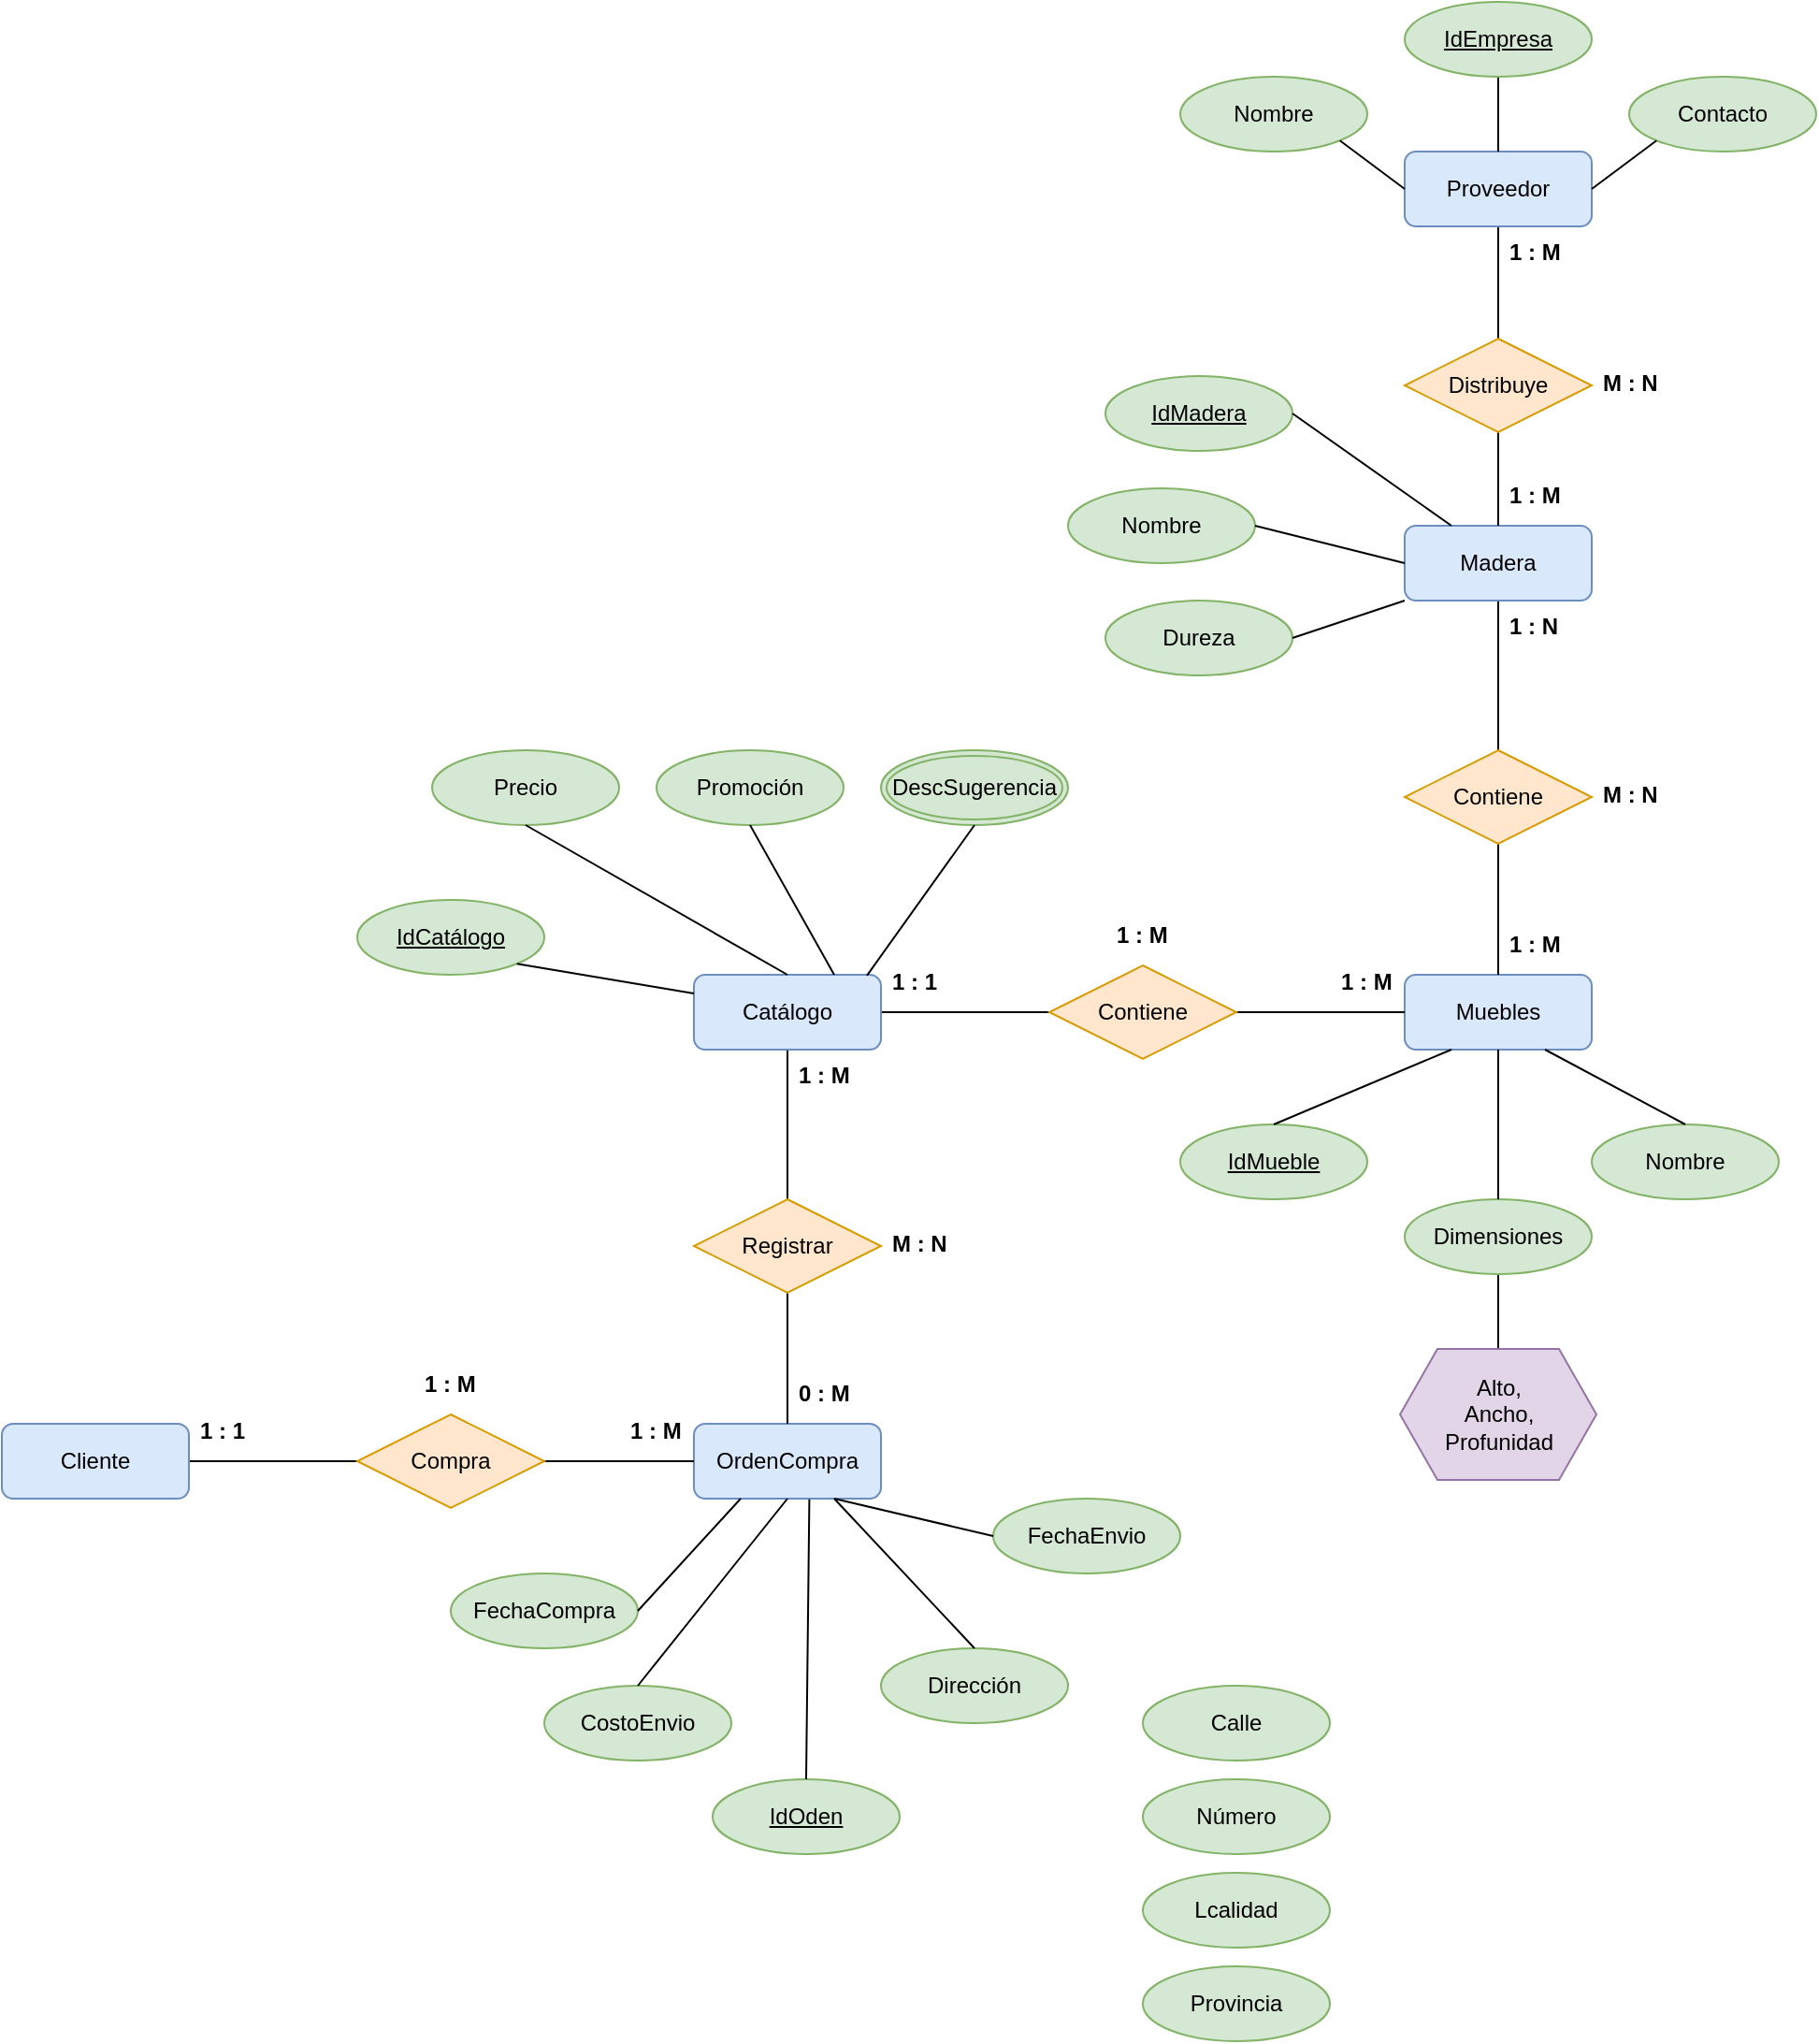 <mxfile version="24.2.5" type="github">
  <diagram name="Página-1" id="hR9pUqVtUt8uoQrfLuzN">
    <mxGraphModel dx="1616" dy="500" grid="1" gridSize="10" guides="1" tooltips="1" connect="1" arrows="1" fold="1" page="1" pageScale="1" pageWidth="827" pageHeight="1169" math="0" shadow="0">
      <root>
        <mxCell id="0" />
        <mxCell id="1" parent="0" />
        <mxCell id="LnQoIK6ZbdIod05Vmi34-1" value="Muebles" style="whiteSpace=wrap;html=1;align=center;fillColor=#dae8fc;strokeColor=#6c8ebf;rounded=1;" vertex="1" parent="1">
          <mxGeometry x="580" y="680" width="100" height="40" as="geometry" />
        </mxCell>
        <mxCell id="LnQoIK6ZbdIod05Vmi34-7" style="edgeStyle=orthogonalEdgeStyle;rounded=0;orthogonalLoop=1;jettySize=auto;html=1;entryX=0.5;entryY=0;entryDx=0;entryDy=0;endArrow=none;endFill=0;" edge="1" parent="1" source="LnQoIK6ZbdIod05Vmi34-2" target="LnQoIK6ZbdIod05Vmi34-6">
          <mxGeometry relative="1" as="geometry" />
        </mxCell>
        <mxCell id="LnQoIK6ZbdIod05Vmi34-2" value="Madera" style="whiteSpace=wrap;html=1;align=center;fillColor=#dae8fc;strokeColor=#6c8ebf;rounded=1;" vertex="1" parent="1">
          <mxGeometry x="580" y="440" width="100" height="40" as="geometry" />
        </mxCell>
        <mxCell id="LnQoIK6ZbdIod05Vmi34-36" style="edgeStyle=orthogonalEdgeStyle;rounded=0;orthogonalLoop=1;jettySize=auto;html=1;entryX=0;entryY=0.5;entryDx=0;entryDy=0;endArrow=none;endFill=0;" edge="1" parent="1" source="LnQoIK6ZbdIod05Vmi34-3" target="LnQoIK6ZbdIod05Vmi34-33">
          <mxGeometry relative="1" as="geometry" />
        </mxCell>
        <mxCell id="LnQoIK6ZbdIod05Vmi34-3" value="Cliente" style="whiteSpace=wrap;html=1;align=center;fillColor=#dae8fc;strokeColor=#6c8ebf;rounded=1;" vertex="1" parent="1">
          <mxGeometry x="-170" y="920" width="100" height="40" as="geometry" />
        </mxCell>
        <mxCell id="LnQoIK6ZbdIod05Vmi34-4" value="OrdenCompra" style="whiteSpace=wrap;html=1;align=center;fillColor=#dae8fc;strokeColor=#6c8ebf;rounded=1;" vertex="1" parent="1">
          <mxGeometry x="200" y="920" width="100" height="40" as="geometry" />
        </mxCell>
        <mxCell id="LnQoIK6ZbdIod05Vmi34-20" style="edgeStyle=orthogonalEdgeStyle;rounded=0;orthogonalLoop=1;jettySize=auto;html=1;entryX=0;entryY=0.5;entryDx=0;entryDy=0;endArrow=none;endFill=0;" edge="1" parent="1" source="LnQoIK6ZbdIod05Vmi34-5" target="LnQoIK6ZbdIod05Vmi34-19">
          <mxGeometry relative="1" as="geometry" />
        </mxCell>
        <mxCell id="LnQoIK6ZbdIod05Vmi34-28" style="edgeStyle=orthogonalEdgeStyle;rounded=0;orthogonalLoop=1;jettySize=auto;html=1;entryX=0.5;entryY=0;entryDx=0;entryDy=0;endArrow=none;endFill=0;" edge="1" parent="1" source="LnQoIK6ZbdIod05Vmi34-5" target="LnQoIK6ZbdIod05Vmi34-27">
          <mxGeometry relative="1" as="geometry" />
        </mxCell>
        <mxCell id="LnQoIK6ZbdIod05Vmi34-5" value="Catálogo" style="whiteSpace=wrap;html=1;align=center;fillColor=#dae8fc;strokeColor=#6c8ebf;rounded=1;" vertex="1" parent="1">
          <mxGeometry x="200" y="680" width="100" height="40" as="geometry" />
        </mxCell>
        <mxCell id="LnQoIK6ZbdIod05Vmi34-8" style="edgeStyle=orthogonalEdgeStyle;rounded=0;orthogonalLoop=1;jettySize=auto;html=1;endArrow=none;endFill=0;" edge="1" parent="1" source="LnQoIK6ZbdIod05Vmi34-6" target="LnQoIK6ZbdIod05Vmi34-1">
          <mxGeometry relative="1" as="geometry" />
        </mxCell>
        <mxCell id="LnQoIK6ZbdIod05Vmi34-6" value="Contiene" style="shape=rhombus;perimeter=rhombusPerimeter;whiteSpace=wrap;html=1;align=center;fillColor=#ffe6cc;strokeColor=#d79b00;" vertex="1" parent="1">
          <mxGeometry x="580" y="560" width="100" height="50" as="geometry" />
        </mxCell>
        <mxCell id="LnQoIK6ZbdIod05Vmi34-9" value="M : N" style="text;strokeColor=none;fillColor=none;spacingLeft=4;spacingRight=4;overflow=hidden;rotatable=0;points=[[0,0.5],[1,0.5]];portConstraint=eastwest;fontSize=12;whiteSpace=wrap;html=1;fontStyle=1" vertex="1" parent="1">
          <mxGeometry x="680" y="570" width="40" height="30" as="geometry" />
        </mxCell>
        <mxCell id="LnQoIK6ZbdIod05Vmi34-10" value="1 : N" style="text;strokeColor=none;fillColor=none;spacingLeft=4;spacingRight=4;overflow=hidden;rotatable=0;points=[[0,0.5],[1,0.5]];portConstraint=eastwest;fontSize=12;whiteSpace=wrap;html=1;fontStyle=1" vertex="1" parent="1">
          <mxGeometry x="630" y="480" width="40" height="30" as="geometry" />
        </mxCell>
        <mxCell id="LnQoIK6ZbdIod05Vmi34-11" value="1 : M" style="text;strokeColor=none;fillColor=none;spacingLeft=4;spacingRight=4;overflow=hidden;rotatable=0;points=[[0,0.5],[1,0.5]];portConstraint=eastwest;fontSize=12;whiteSpace=wrap;html=1;fontStyle=1" vertex="1" parent="1">
          <mxGeometry x="630" y="650" width="40" height="30" as="geometry" />
        </mxCell>
        <mxCell id="LnQoIK6ZbdIod05Vmi34-14" style="edgeStyle=orthogonalEdgeStyle;rounded=0;orthogonalLoop=1;jettySize=auto;html=1;entryX=0.5;entryY=0;entryDx=0;entryDy=0;endArrow=none;endFill=0;" edge="1" parent="1" source="LnQoIK6ZbdIod05Vmi34-12" target="LnQoIK6ZbdIod05Vmi34-13">
          <mxGeometry relative="1" as="geometry" />
        </mxCell>
        <mxCell id="LnQoIK6ZbdIod05Vmi34-12" value="Proveedor" style="whiteSpace=wrap;html=1;align=center;fillColor=#dae8fc;strokeColor=#6c8ebf;rounded=1;" vertex="1" parent="1">
          <mxGeometry x="580" y="240" width="100" height="40" as="geometry" />
        </mxCell>
        <mxCell id="LnQoIK6ZbdIod05Vmi34-15" style="edgeStyle=orthogonalEdgeStyle;rounded=0;orthogonalLoop=1;jettySize=auto;html=1;entryX=0.5;entryY=0;entryDx=0;entryDy=0;endArrow=none;endFill=0;" edge="1" parent="1" source="LnQoIK6ZbdIod05Vmi34-13" target="LnQoIK6ZbdIod05Vmi34-2">
          <mxGeometry relative="1" as="geometry" />
        </mxCell>
        <mxCell id="LnQoIK6ZbdIod05Vmi34-13" value="Distribuye" style="shape=rhombus;perimeter=rhombusPerimeter;whiteSpace=wrap;html=1;align=center;fillColor=#ffe6cc;strokeColor=#d79b00;" vertex="1" parent="1">
          <mxGeometry x="580" y="340" width="100" height="50" as="geometry" />
        </mxCell>
        <mxCell id="LnQoIK6ZbdIod05Vmi34-16" value="M : N" style="text;strokeColor=none;fillColor=none;spacingLeft=4;spacingRight=4;overflow=hidden;rotatable=0;points=[[0,0.5],[1,0.5]];portConstraint=eastwest;fontSize=12;whiteSpace=wrap;html=1;fontStyle=1" vertex="1" parent="1">
          <mxGeometry x="680" y="350" width="40" height="30" as="geometry" />
        </mxCell>
        <mxCell id="LnQoIK6ZbdIod05Vmi34-17" value="1 : M" style="text;strokeColor=none;fillColor=none;spacingLeft=4;spacingRight=4;overflow=hidden;rotatable=0;points=[[0,0.5],[1,0.5]];portConstraint=eastwest;fontSize=12;whiteSpace=wrap;html=1;fontStyle=1" vertex="1" parent="1">
          <mxGeometry x="630" y="280" width="40" height="30" as="geometry" />
        </mxCell>
        <mxCell id="LnQoIK6ZbdIod05Vmi34-18" value="1 : M" style="text;strokeColor=none;fillColor=none;spacingLeft=4;spacingRight=4;overflow=hidden;rotatable=0;points=[[0,0.5],[1,0.5]];portConstraint=eastwest;fontSize=12;whiteSpace=wrap;html=1;fontStyle=1" vertex="1" parent="1">
          <mxGeometry x="630" y="410" width="40" height="30" as="geometry" />
        </mxCell>
        <mxCell id="LnQoIK6ZbdIod05Vmi34-21" style="edgeStyle=orthogonalEdgeStyle;rounded=0;orthogonalLoop=1;jettySize=auto;html=1;entryX=0;entryY=0.5;entryDx=0;entryDy=0;endArrow=none;endFill=0;" edge="1" parent="1" source="LnQoIK6ZbdIod05Vmi34-19" target="LnQoIK6ZbdIod05Vmi34-1">
          <mxGeometry relative="1" as="geometry" />
        </mxCell>
        <mxCell id="LnQoIK6ZbdIod05Vmi34-19" value="Contiene" style="shape=rhombus;perimeter=rhombusPerimeter;whiteSpace=wrap;html=1;align=center;fillColor=#ffe6cc;strokeColor=#d79b00;" vertex="1" parent="1">
          <mxGeometry x="390" y="675" width="100" height="50" as="geometry" />
        </mxCell>
        <mxCell id="LnQoIK6ZbdIod05Vmi34-22" value="1 : M" style="text;strokeColor=none;fillColor=none;spacingLeft=4;spacingRight=4;overflow=hidden;rotatable=0;points=[[0,0.5],[1,0.5]];portConstraint=eastwest;fontSize=12;whiteSpace=wrap;html=1;fontStyle=1" vertex="1" parent="1">
          <mxGeometry x="420" y="645" width="40" height="30" as="geometry" />
        </mxCell>
        <mxCell id="LnQoIK6ZbdIod05Vmi34-23" value="1 : M" style="text;strokeColor=none;fillColor=none;spacingLeft=4;spacingRight=4;overflow=hidden;rotatable=0;points=[[0,0.5],[1,0.5]];portConstraint=eastwest;fontSize=12;whiteSpace=wrap;html=1;fontStyle=1" vertex="1" parent="1">
          <mxGeometry x="540" y="670" width="40" height="30" as="geometry" />
        </mxCell>
        <mxCell id="LnQoIK6ZbdIod05Vmi34-24" value="1 : 1" style="text;strokeColor=none;fillColor=none;spacingLeft=4;spacingRight=4;overflow=hidden;rotatable=0;points=[[0,0.5],[1,0.5]];portConstraint=eastwest;fontSize=12;whiteSpace=wrap;html=1;fontStyle=1" vertex="1" parent="1">
          <mxGeometry x="300" y="670" width="40" height="30" as="geometry" />
        </mxCell>
        <mxCell id="LnQoIK6ZbdIod05Vmi34-29" style="edgeStyle=orthogonalEdgeStyle;rounded=0;orthogonalLoop=1;jettySize=auto;html=1;entryX=0.5;entryY=0;entryDx=0;entryDy=0;endArrow=none;endFill=0;" edge="1" parent="1" source="LnQoIK6ZbdIod05Vmi34-27" target="LnQoIK6ZbdIod05Vmi34-4">
          <mxGeometry relative="1" as="geometry" />
        </mxCell>
        <mxCell id="LnQoIK6ZbdIod05Vmi34-27" value="Registrar" style="shape=rhombus;perimeter=rhombusPerimeter;whiteSpace=wrap;html=1;align=center;fillColor=#ffe6cc;strokeColor=#d79b00;" vertex="1" parent="1">
          <mxGeometry x="200" y="800" width="100" height="50" as="geometry" />
        </mxCell>
        <mxCell id="LnQoIK6ZbdIod05Vmi34-30" value="M : N" style="text;strokeColor=none;fillColor=none;spacingLeft=4;spacingRight=4;overflow=hidden;rotatable=0;points=[[0,0.5],[1,0.5]];portConstraint=eastwest;fontSize=12;whiteSpace=wrap;html=1;fontStyle=1" vertex="1" parent="1">
          <mxGeometry x="300" y="810" width="40" height="30" as="geometry" />
        </mxCell>
        <mxCell id="LnQoIK6ZbdIod05Vmi34-31" value="0 : M" style="text;strokeColor=none;fillColor=none;spacingLeft=4;spacingRight=4;overflow=hidden;rotatable=0;points=[[0,0.5],[1,0.5]];portConstraint=eastwest;fontSize=12;whiteSpace=wrap;html=1;fontStyle=1" vertex="1" parent="1">
          <mxGeometry x="250" y="890" width="40" height="30" as="geometry" />
        </mxCell>
        <mxCell id="LnQoIK6ZbdIod05Vmi34-32" value="1 : M" style="text;strokeColor=none;fillColor=none;spacingLeft=4;spacingRight=4;overflow=hidden;rotatable=0;points=[[0,0.5],[1,0.5]];portConstraint=eastwest;fontSize=12;whiteSpace=wrap;html=1;fontStyle=1" vertex="1" parent="1">
          <mxGeometry x="250" y="720" width="40" height="30" as="geometry" />
        </mxCell>
        <mxCell id="LnQoIK6ZbdIod05Vmi34-34" style="edgeStyle=orthogonalEdgeStyle;rounded=0;orthogonalLoop=1;jettySize=auto;html=1;entryX=0;entryY=0.5;entryDx=0;entryDy=0;endArrow=none;endFill=0;" edge="1" parent="1" source="LnQoIK6ZbdIod05Vmi34-33" target="LnQoIK6ZbdIod05Vmi34-4">
          <mxGeometry relative="1" as="geometry" />
        </mxCell>
        <mxCell id="LnQoIK6ZbdIod05Vmi34-33" value="Compra" style="shape=rhombus;perimeter=rhombusPerimeter;whiteSpace=wrap;html=1;align=center;fillColor=#ffe6cc;strokeColor=#d79b00;" vertex="1" parent="1">
          <mxGeometry x="20" y="915" width="100" height="50" as="geometry" />
        </mxCell>
        <mxCell id="LnQoIK6ZbdIod05Vmi34-37" value="1 : M" style="text;strokeColor=none;fillColor=none;spacingLeft=4;spacingRight=4;overflow=hidden;rotatable=0;points=[[0,0.5],[1,0.5]];portConstraint=eastwest;fontSize=12;whiteSpace=wrap;html=1;fontStyle=1" vertex="1" parent="1">
          <mxGeometry x="50" y="885" width="40" height="30" as="geometry" />
        </mxCell>
        <mxCell id="LnQoIK6ZbdIod05Vmi34-38" value="1 : M" style="text;strokeColor=none;fillColor=none;spacingLeft=4;spacingRight=4;overflow=hidden;rotatable=0;points=[[0,0.5],[1,0.5]];portConstraint=eastwest;fontSize=12;whiteSpace=wrap;html=1;fontStyle=1" vertex="1" parent="1">
          <mxGeometry x="160" y="910" width="40" height="30" as="geometry" />
        </mxCell>
        <mxCell id="LnQoIK6ZbdIod05Vmi34-39" value="1 : 1" style="text;strokeColor=none;fillColor=none;spacingLeft=4;spacingRight=4;overflow=hidden;rotatable=0;points=[[0,0.5],[1,0.5]];portConstraint=eastwest;fontSize=12;whiteSpace=wrap;html=1;fontStyle=1" vertex="1" parent="1">
          <mxGeometry x="-70" y="910" width="40" height="30" as="geometry" />
        </mxCell>
        <mxCell id="LnQoIK6ZbdIod05Vmi34-40" value="IdCatálogo" style="ellipse;whiteSpace=wrap;html=1;align=center;fontStyle=4;fillColor=#d5e8d4;strokeColor=#82b366;" vertex="1" parent="1">
          <mxGeometry x="20" y="640" width="100" height="40" as="geometry" />
        </mxCell>
        <mxCell id="LnQoIK6ZbdIod05Vmi34-41" value="Precio" style="ellipse;whiteSpace=wrap;html=1;align=center;fillColor=#d5e8d4;strokeColor=#82b366;" vertex="1" parent="1">
          <mxGeometry x="60" y="560" width="100" height="40" as="geometry" />
        </mxCell>
        <mxCell id="LnQoIK6ZbdIod05Vmi34-42" value="Promoción" style="ellipse;whiteSpace=wrap;html=1;align=center;fillColor=#d5e8d4;strokeColor=#82b366;" vertex="1" parent="1">
          <mxGeometry x="180" y="560" width="100" height="40" as="geometry" />
        </mxCell>
        <mxCell id="LnQoIK6ZbdIod05Vmi34-43" value="" style="endArrow=none;html=1;rounded=0;entryX=0;entryY=0.25;entryDx=0;entryDy=0;exitX=1;exitY=1;exitDx=0;exitDy=0;" edge="1" parent="1" source="LnQoIK6ZbdIod05Vmi34-40" target="LnQoIK6ZbdIod05Vmi34-5">
          <mxGeometry relative="1" as="geometry">
            <mxPoint x="130" y="650" as="sourcePoint" />
            <mxPoint x="290" y="650" as="targetPoint" />
          </mxGeometry>
        </mxCell>
        <mxCell id="LnQoIK6ZbdIod05Vmi34-44" value="" style="endArrow=none;html=1;rounded=0;entryX=0.5;entryY=0;entryDx=0;entryDy=0;exitX=0.5;exitY=1;exitDx=0;exitDy=0;" edge="1" parent="1" source="LnQoIK6ZbdIod05Vmi34-41" target="LnQoIK6ZbdIod05Vmi34-5">
          <mxGeometry relative="1" as="geometry">
            <mxPoint x="130" y="650" as="sourcePoint" />
            <mxPoint x="290" y="650" as="targetPoint" />
          </mxGeometry>
        </mxCell>
        <mxCell id="LnQoIK6ZbdIod05Vmi34-45" value="" style="endArrow=none;html=1;rounded=0;entryX=0.75;entryY=0;entryDx=0;entryDy=0;exitX=0.5;exitY=1;exitDx=0;exitDy=0;" edge="1" parent="1" source="LnQoIK6ZbdIod05Vmi34-42" target="LnQoIK6ZbdIod05Vmi34-5">
          <mxGeometry relative="1" as="geometry">
            <mxPoint x="130" y="650" as="sourcePoint" />
            <mxPoint x="290" y="650" as="targetPoint" />
          </mxGeometry>
        </mxCell>
        <mxCell id="LnQoIK6ZbdIod05Vmi34-46" value="DescSugerencia" style="ellipse;shape=doubleEllipse;margin=3;whiteSpace=wrap;html=1;align=center;fillColor=#d5e8d4;strokeColor=#82b366;" vertex="1" parent="1">
          <mxGeometry x="300" y="560" width="100" height="40" as="geometry" />
        </mxCell>
        <mxCell id="LnQoIK6ZbdIod05Vmi34-47" value="" style="endArrow=none;html=1;rounded=0;entryX=0.925;entryY=0.01;entryDx=0;entryDy=0;exitX=0.5;exitY=1;exitDx=0;exitDy=0;entryPerimeter=0;" edge="1" parent="1" source="LnQoIK6ZbdIod05Vmi34-46" target="LnQoIK6ZbdIod05Vmi34-5">
          <mxGeometry relative="1" as="geometry">
            <mxPoint x="130" y="650" as="sourcePoint" />
            <mxPoint x="290" y="650" as="targetPoint" />
          </mxGeometry>
        </mxCell>
        <mxCell id="LnQoIK6ZbdIod05Vmi34-48" value="IdOden" style="ellipse;whiteSpace=wrap;html=1;align=center;fontStyle=4;fillColor=#d5e8d4;strokeColor=#82b366;" vertex="1" parent="1">
          <mxGeometry x="210" y="1110" width="100" height="40" as="geometry" />
        </mxCell>
        <mxCell id="LnQoIK6ZbdIod05Vmi34-49" value="FechaCompra" style="ellipse;whiteSpace=wrap;html=1;align=center;fillColor=#d5e8d4;strokeColor=#82b366;" vertex="1" parent="1">
          <mxGeometry x="70" y="1000" width="100" height="40" as="geometry" />
        </mxCell>
        <mxCell id="LnQoIK6ZbdIod05Vmi34-50" value="Dirección" style="ellipse;whiteSpace=wrap;html=1;align=center;fillColor=#d5e8d4;strokeColor=#82b366;" vertex="1" parent="1">
          <mxGeometry x="300" y="1040" width="100" height="40" as="geometry" />
        </mxCell>
        <mxCell id="LnQoIK6ZbdIod05Vmi34-51" value="FechaEnvio" style="ellipse;whiteSpace=wrap;html=1;align=center;fillColor=#d5e8d4;strokeColor=#82b366;" vertex="1" parent="1">
          <mxGeometry x="360" y="960" width="100" height="40" as="geometry" />
        </mxCell>
        <mxCell id="LnQoIK6ZbdIod05Vmi34-52" value="CostoEnvio" style="ellipse;whiteSpace=wrap;html=1;align=center;fillColor=#d5e8d4;strokeColor=#82b366;" vertex="1" parent="1">
          <mxGeometry x="120" y="1060" width="100" height="40" as="geometry" />
        </mxCell>
        <mxCell id="LnQoIK6ZbdIod05Vmi34-53" value="Calle" style="ellipse;whiteSpace=wrap;html=1;align=center;fillColor=#d5e8d4;strokeColor=#82b366;" vertex="1" parent="1">
          <mxGeometry x="440" y="1060" width="100" height="40" as="geometry" />
        </mxCell>
        <mxCell id="LnQoIK6ZbdIod05Vmi34-54" value="Número" style="ellipse;whiteSpace=wrap;html=1;align=center;fillColor=#d5e8d4;strokeColor=#82b366;" vertex="1" parent="1">
          <mxGeometry x="440" y="1110" width="100" height="40" as="geometry" />
        </mxCell>
        <mxCell id="LnQoIK6ZbdIod05Vmi34-55" value="" style="endArrow=none;html=1;rounded=0;exitX=0.25;exitY=1;exitDx=0;exitDy=0;entryX=1;entryY=0.5;entryDx=0;entryDy=0;" edge="1" parent="1" source="LnQoIK6ZbdIod05Vmi34-4" target="LnQoIK6ZbdIod05Vmi34-49">
          <mxGeometry relative="1" as="geometry">
            <mxPoint x="220" y="990" as="sourcePoint" />
            <mxPoint x="380" y="990" as="targetPoint" />
          </mxGeometry>
        </mxCell>
        <mxCell id="LnQoIK6ZbdIod05Vmi34-56" value="" style="endArrow=none;html=1;rounded=0;exitX=0.5;exitY=1;exitDx=0;exitDy=0;entryX=0.5;entryY=0;entryDx=0;entryDy=0;" edge="1" parent="1" source="LnQoIK6ZbdIod05Vmi34-4" target="LnQoIK6ZbdIod05Vmi34-52">
          <mxGeometry relative="1" as="geometry">
            <mxPoint x="235" y="970" as="sourcePoint" />
            <mxPoint x="180" y="1030" as="targetPoint" />
          </mxGeometry>
        </mxCell>
        <mxCell id="LnQoIK6ZbdIod05Vmi34-57" value="" style="endArrow=none;html=1;rounded=0;exitX=0.75;exitY=1;exitDx=0;exitDy=0;entryX=0;entryY=0.5;entryDx=0;entryDy=0;" edge="1" parent="1" source="LnQoIK6ZbdIod05Vmi34-4" target="LnQoIK6ZbdIod05Vmi34-51">
          <mxGeometry relative="1" as="geometry">
            <mxPoint x="260" y="970" as="sourcePoint" />
            <mxPoint x="190" y="1070" as="targetPoint" />
          </mxGeometry>
        </mxCell>
        <mxCell id="LnQoIK6ZbdIod05Vmi34-58" value="" style="endArrow=none;html=1;rounded=0;exitX=0.75;exitY=1;exitDx=0;exitDy=0;entryX=0.5;entryY=0;entryDx=0;entryDy=0;" edge="1" parent="1" source="LnQoIK6ZbdIod05Vmi34-4" target="LnQoIK6ZbdIod05Vmi34-50">
          <mxGeometry relative="1" as="geometry">
            <mxPoint x="285" y="970" as="sourcePoint" />
            <mxPoint x="410" y="1010" as="targetPoint" />
          </mxGeometry>
        </mxCell>
        <mxCell id="LnQoIK6ZbdIod05Vmi34-59" value="" style="endArrow=none;html=1;rounded=0;exitX=0.617;exitY=1.01;exitDx=0;exitDy=0;entryX=0.5;entryY=0;entryDx=0;entryDy=0;exitPerimeter=0;" edge="1" parent="1" source="LnQoIK6ZbdIod05Vmi34-4" target="LnQoIK6ZbdIod05Vmi34-48">
          <mxGeometry relative="1" as="geometry">
            <mxPoint x="285" y="970" as="sourcePoint" />
            <mxPoint x="360" y="1070" as="targetPoint" />
          </mxGeometry>
        </mxCell>
        <mxCell id="LnQoIK6ZbdIod05Vmi34-60" value="Lcalidad" style="ellipse;whiteSpace=wrap;html=1;align=center;fillColor=#d5e8d4;strokeColor=#82b366;" vertex="1" parent="1">
          <mxGeometry x="440" y="1160" width="100" height="40" as="geometry" />
        </mxCell>
        <mxCell id="LnQoIK6ZbdIod05Vmi34-61" value="Provincia" style="ellipse;whiteSpace=wrap;html=1;align=center;fillColor=#d5e8d4;strokeColor=#82b366;" vertex="1" parent="1">
          <mxGeometry x="440" y="1210" width="100" height="40" as="geometry" />
        </mxCell>
        <mxCell id="LnQoIK6ZbdIod05Vmi34-62" value="IdMueble" style="ellipse;whiteSpace=wrap;html=1;align=center;fontStyle=4;fillColor=#d5e8d4;strokeColor=#82b366;" vertex="1" parent="1">
          <mxGeometry x="460" y="760" width="100" height="40" as="geometry" />
        </mxCell>
        <mxCell id="LnQoIK6ZbdIod05Vmi34-63" value="Nombre" style="ellipse;whiteSpace=wrap;html=1;align=center;fillColor=#d5e8d4;strokeColor=#82b366;" vertex="1" parent="1">
          <mxGeometry x="680" y="760" width="100" height="40" as="geometry" />
        </mxCell>
        <mxCell id="LnQoIK6ZbdIod05Vmi34-74" style="edgeStyle=orthogonalEdgeStyle;rounded=0;orthogonalLoop=1;jettySize=auto;html=1;entryX=0.5;entryY=0;entryDx=0;entryDy=0;endArrow=none;endFill=0;" edge="1" parent="1" source="LnQoIK6ZbdIod05Vmi34-66" target="LnQoIK6ZbdIod05Vmi34-73">
          <mxGeometry relative="1" as="geometry" />
        </mxCell>
        <mxCell id="LnQoIK6ZbdIod05Vmi34-66" value="Dimensiones" style="ellipse;whiteSpace=wrap;html=1;align=center;fillColor=#d5e8d4;strokeColor=#82b366;" vertex="1" parent="1">
          <mxGeometry x="580" y="800" width="100" height="40" as="geometry" />
        </mxCell>
        <mxCell id="LnQoIK6ZbdIod05Vmi34-68" value="" style="endArrow=none;html=1;rounded=0;entryX=0.75;entryY=1;entryDx=0;entryDy=0;exitX=0.5;exitY=0;exitDx=0;exitDy=0;" edge="1" parent="1" source="LnQoIK6ZbdIod05Vmi34-63" target="LnQoIK6ZbdIod05Vmi34-1">
          <mxGeometry relative="1" as="geometry">
            <mxPoint x="520" y="760" as="sourcePoint" />
            <mxPoint x="680" y="760" as="targetPoint" />
          </mxGeometry>
        </mxCell>
        <mxCell id="LnQoIK6ZbdIod05Vmi34-69" value="" style="endArrow=none;html=1;rounded=0;entryX=0.25;entryY=1;entryDx=0;entryDy=0;exitX=0.5;exitY=0;exitDx=0;exitDy=0;" edge="1" parent="1" source="LnQoIK6ZbdIod05Vmi34-62" target="LnQoIK6ZbdIod05Vmi34-1">
          <mxGeometry relative="1" as="geometry">
            <mxPoint x="490" y="790" as="sourcePoint" />
            <mxPoint x="615" y="730" as="targetPoint" />
          </mxGeometry>
        </mxCell>
        <mxCell id="LnQoIK6ZbdIod05Vmi34-71" value="" style="endArrow=none;html=1;rounded=0;entryX=0.5;entryY=1;entryDx=0;entryDy=0;exitX=0.5;exitY=0;exitDx=0;exitDy=0;" edge="1" parent="1" source="LnQoIK6ZbdIod05Vmi34-66" target="LnQoIK6ZbdIod05Vmi34-1">
          <mxGeometry relative="1" as="geometry">
            <mxPoint x="730" y="770" as="sourcePoint" />
            <mxPoint x="665" y="730" as="targetPoint" />
          </mxGeometry>
        </mxCell>
        <mxCell id="LnQoIK6ZbdIod05Vmi34-73" value="Alto,&lt;div&gt;Ancho,&lt;/div&gt;&lt;div&gt;Profunidad&lt;/div&gt;" style="shape=hexagon;perimeter=hexagonPerimeter2;whiteSpace=wrap;html=1;fixedSize=1;fillColor=#e1d5e7;strokeColor=#9673a6;" vertex="1" parent="1">
          <mxGeometry x="577.5" y="880" width="105" height="70" as="geometry" />
        </mxCell>
        <mxCell id="LnQoIK6ZbdIod05Vmi34-75" value="IdMadera" style="ellipse;whiteSpace=wrap;html=1;align=center;fontStyle=4;fillColor=#d5e8d4;strokeColor=#82b366;" vertex="1" parent="1">
          <mxGeometry x="420" y="360" width="100" height="40" as="geometry" />
        </mxCell>
        <mxCell id="LnQoIK6ZbdIod05Vmi34-76" value="Nombre" style="ellipse;whiteSpace=wrap;html=1;align=center;fillColor=#d5e8d4;strokeColor=#82b366;" vertex="1" parent="1">
          <mxGeometry x="400" y="420" width="100" height="40" as="geometry" />
        </mxCell>
        <mxCell id="LnQoIK6ZbdIod05Vmi34-77" value="Dureza" style="ellipse;whiteSpace=wrap;html=1;align=center;fillColor=#d5e8d4;strokeColor=#82b366;" vertex="1" parent="1">
          <mxGeometry x="420" y="480" width="100" height="40" as="geometry" />
        </mxCell>
        <mxCell id="LnQoIK6ZbdIod05Vmi34-78" value="" style="endArrow=none;html=1;rounded=0;exitX=1;exitY=0.5;exitDx=0;exitDy=0;entryX=0.25;entryY=0;entryDx=0;entryDy=0;" edge="1" parent="1" source="LnQoIK6ZbdIod05Vmi34-75" target="LnQoIK6ZbdIod05Vmi34-2">
          <mxGeometry relative="1" as="geometry">
            <mxPoint x="230" y="430" as="sourcePoint" />
            <mxPoint x="580" y="430" as="targetPoint" />
          </mxGeometry>
        </mxCell>
        <mxCell id="LnQoIK6ZbdIod05Vmi34-79" value="" style="endArrow=none;html=1;rounded=0;exitX=1;exitY=0.5;exitDx=0;exitDy=0;entryX=0;entryY=0.5;entryDx=0;entryDy=0;" edge="1" parent="1" source="LnQoIK6ZbdIod05Vmi34-76" target="LnQoIK6ZbdIod05Vmi34-2">
          <mxGeometry relative="1" as="geometry">
            <mxPoint x="560" y="400" as="sourcePoint" />
            <mxPoint x="615" y="450" as="targetPoint" />
          </mxGeometry>
        </mxCell>
        <mxCell id="LnQoIK6ZbdIod05Vmi34-80" value="" style="endArrow=none;html=1;rounded=0;exitX=1;exitY=0.5;exitDx=0;exitDy=0;entryX=0;entryY=1;entryDx=0;entryDy=0;" edge="1" parent="1" source="LnQoIK6ZbdIod05Vmi34-77" target="LnQoIK6ZbdIod05Vmi34-2">
          <mxGeometry relative="1" as="geometry">
            <mxPoint x="474" y="450" as="sourcePoint" />
            <mxPoint x="590" y="470" as="targetPoint" />
          </mxGeometry>
        </mxCell>
        <mxCell id="LnQoIK6ZbdIod05Vmi34-87" style="edgeStyle=orthogonalEdgeStyle;rounded=0;orthogonalLoop=1;jettySize=auto;html=1;entryX=0.5;entryY=0;entryDx=0;entryDy=0;endArrow=none;endFill=0;" edge="1" parent="1" source="LnQoIK6ZbdIod05Vmi34-81" target="LnQoIK6ZbdIod05Vmi34-12">
          <mxGeometry relative="1" as="geometry" />
        </mxCell>
        <mxCell id="LnQoIK6ZbdIod05Vmi34-81" value="IdEmpresa" style="ellipse;whiteSpace=wrap;html=1;align=center;fontStyle=4;fillColor=#d5e8d4;strokeColor=#82b366;" vertex="1" parent="1">
          <mxGeometry x="580" y="160" width="100" height="40" as="geometry" />
        </mxCell>
        <mxCell id="LnQoIK6ZbdIod05Vmi34-84" value="Nombre" style="ellipse;whiteSpace=wrap;html=1;align=center;fillColor=#d5e8d4;strokeColor=#82b366;" vertex="1" parent="1">
          <mxGeometry x="460" y="200" width="100" height="40" as="geometry" />
        </mxCell>
        <mxCell id="LnQoIK6ZbdIod05Vmi34-85" value="Contacto" style="ellipse;whiteSpace=wrap;html=1;align=center;fillColor=#d5e8d4;strokeColor=#82b366;" vertex="1" parent="1">
          <mxGeometry x="700" y="200" width="100" height="40" as="geometry" />
        </mxCell>
        <mxCell id="LnQoIK6ZbdIod05Vmi34-88" value="" style="endArrow=none;html=1;rounded=0;entryX=0;entryY=0.5;entryDx=0;entryDy=0;exitX=1;exitY=1;exitDx=0;exitDy=0;" edge="1" parent="1" source="LnQoIK6ZbdIod05Vmi34-84" target="LnQoIK6ZbdIod05Vmi34-12">
          <mxGeometry relative="1" as="geometry">
            <mxPoint x="410" y="250" as="sourcePoint" />
            <mxPoint x="570" y="250" as="targetPoint" />
          </mxGeometry>
        </mxCell>
        <mxCell id="LnQoIK6ZbdIod05Vmi34-89" value="" style="endArrow=none;html=1;rounded=0;exitX=1;exitY=0.5;exitDx=0;exitDy=0;entryX=0;entryY=1;entryDx=0;entryDy=0;" edge="1" parent="1" source="LnQoIK6ZbdIod05Vmi34-12" target="LnQoIK6ZbdIod05Vmi34-85">
          <mxGeometry relative="1" as="geometry">
            <mxPoint x="540" y="300" as="sourcePoint" />
            <mxPoint x="700" y="300" as="targetPoint" />
          </mxGeometry>
        </mxCell>
      </root>
    </mxGraphModel>
  </diagram>
</mxfile>
